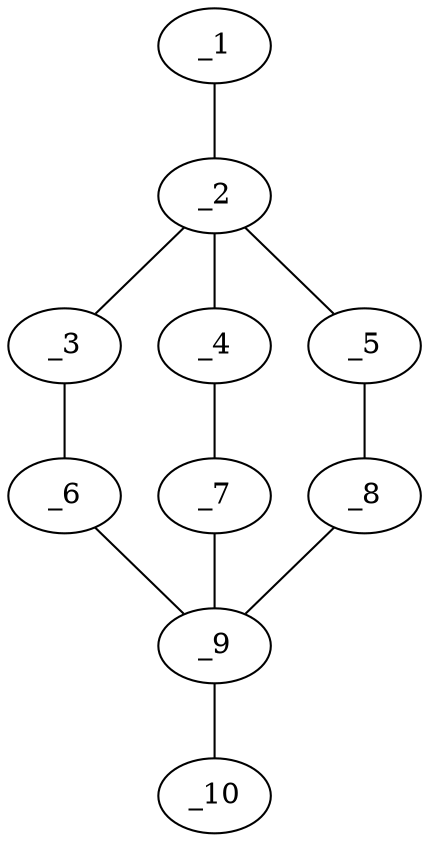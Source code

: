 graph molid286680 {
	_1	 [charge=0,
		chem=1,
		symbol="C  ",
		x="3.9732",
		y="-1.6232"];
	_2	 [charge=1,
		chem=4,
		symbol="N  ",
		x="4.2321",
		y="-0.6573"];
	_1 -- _2	 [valence=1];
	_3	 [charge=0,
		chem=1,
		symbol="C  ",
		x="2.5",
		y="-1.6573"];
	_2 -- _3	 [valence=1];
	_4	 [charge=0,
		chem=1,
		symbol="C  ",
		x="3.2543",
		y="1.1573"];
	_2 -- _4	 [valence=1];
	_5	 [charge=0,
		chem=1,
		symbol="C  ",
		x="6.064",
		y="-1.4161"];
	_2 -- _5	 [valence=1];
	_6	 [charge=0,
		chem=1,
		symbol="C  ",
		x=2,
		y="-0.7913"];
	_3 -- _6	 [valence=1];
	_7	 [charge=0,
		chem=1,
		symbol="C  ",
		x="4.1203",
		y="1.6573"];
	_4 -- _7	 [valence=1];
	_8	 [charge=0,
		chem=1,
		symbol="C  ",
		x="6.3228",
		y="-0.4502"];
	_5 -- _8	 [valence=1];
	_9	 [charge=1,
		chem=4,
		symbol="N  ",
		x="4.4909",
		y="0.3086"];
	_6 -- _9	 [valence=1];
	_7 -- _9	 [valence=1];
	_8 -- _9	 [valence=1];
	_10	 [charge=0,
		chem=1,
		symbol="C  ",
		x="4.7497",
		y="1.2746"];
	_9 -- _10	 [valence=1];
}
